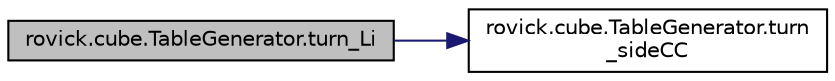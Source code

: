 digraph "rovick.cube.TableGenerator.turn_Li"
{
  edge [fontname="Helvetica",fontsize="10",labelfontname="Helvetica",labelfontsize="10"];
  node [fontname="Helvetica",fontsize="10",shape=record];
  rankdir="LR";
  Node215 [label="rovick.cube.TableGenerator.turn_Li",height=0.2,width=0.4,color="black", fillcolor="grey75", style="filled", fontcolor="black"];
  Node215 -> Node216 [color="midnightblue",fontsize="10",style="solid",fontname="Helvetica"];
  Node216 [label="rovick.cube.TableGenerator.turn\l_sideCC",height=0.2,width=0.4,color="black", fillcolor="white", style="filled",URL="$classrovick_1_1cube_1_1_table_generator.html#a58008c88cea80db4c5f7352e3ae75e0e"];
}
